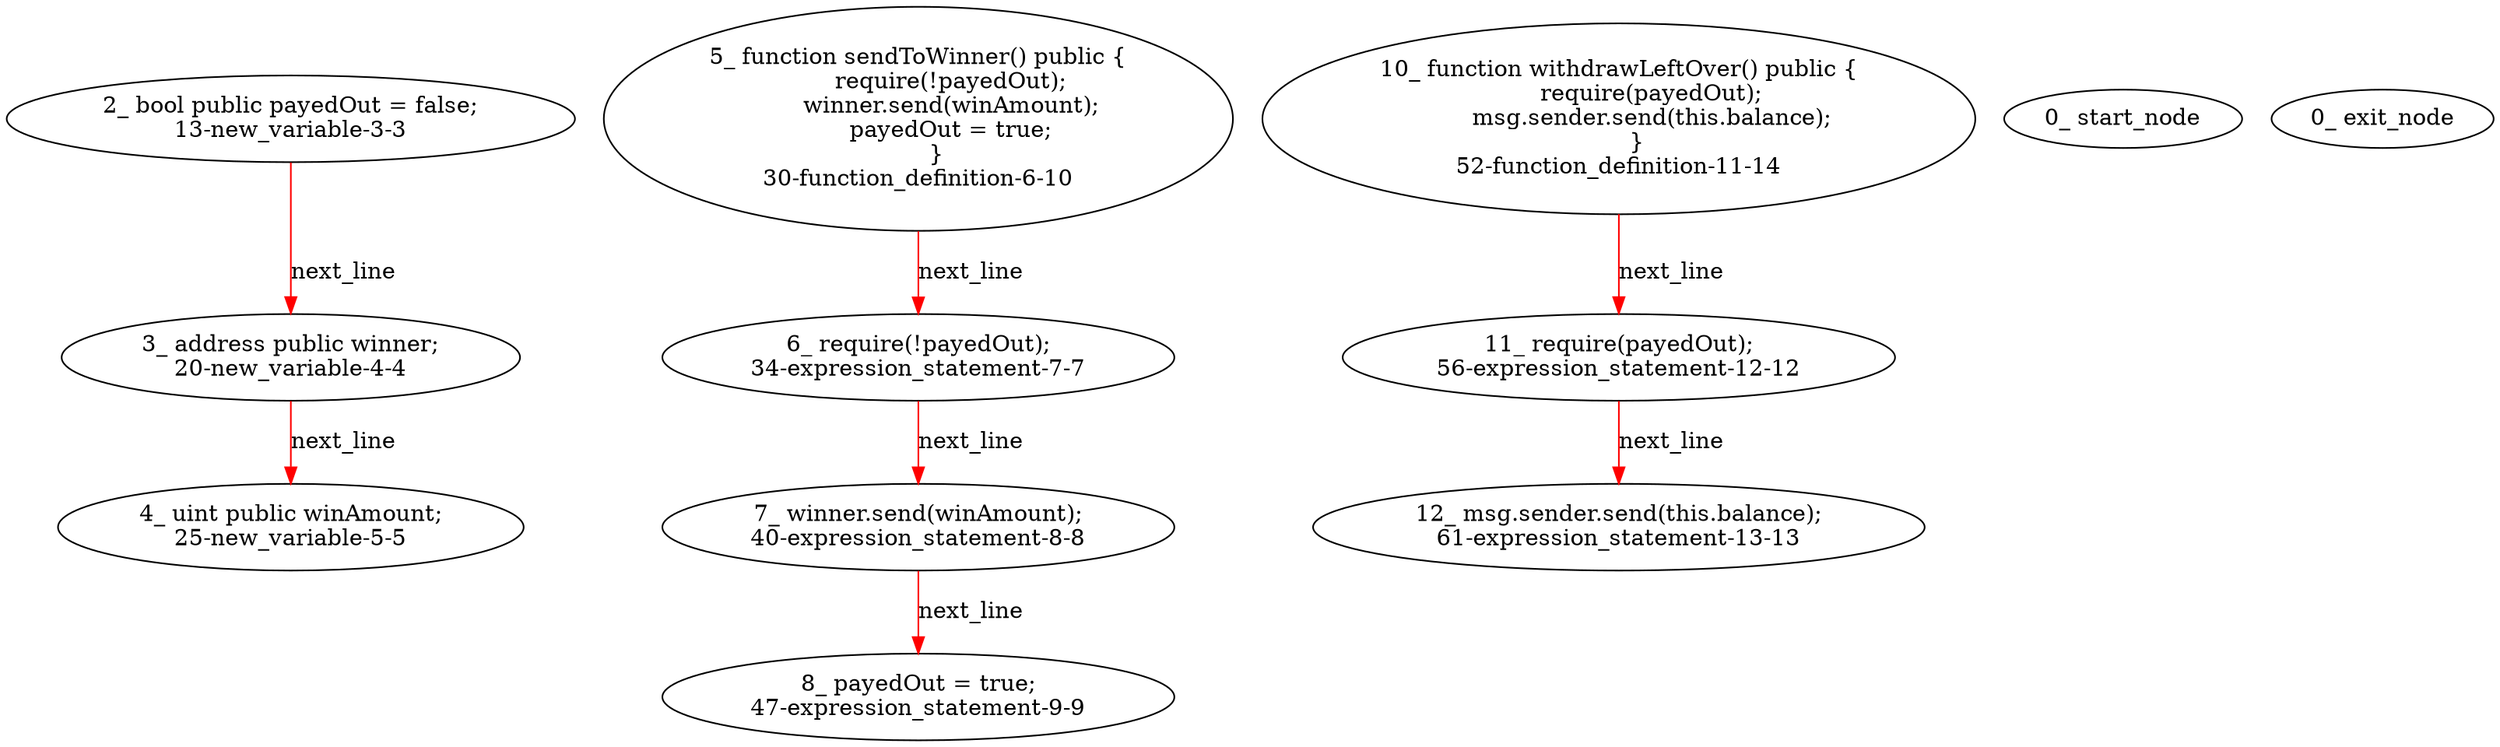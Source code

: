 digraph  {
13 [label="2_ bool public payedOut = false;\n13-new_variable-3-3", method="", type_label=new_variable];
20 [label="3_ address public winner;\n20-new_variable-4-4", method="", type_label=new_variable];
25 [label="4_ uint public winAmount;\n25-new_variable-5-5", method="", type_label=new_variable];
30 [label="5_ function sendToWinner() public {\n         require(!payedOut);\n         winner.send(winAmount);\n         payedOut = true;\n     }\n30-function_definition-6-10", method="sendToWinner()", type_label=function_definition];
34 [label="6_ require(!payedOut);\n34-expression_statement-7-7", method="sendToWinner()", type_label=expression_statement];
40 [label="7_ winner.send(winAmount);\n40-expression_statement-8-8", method="sendToWinner()", type_label=expression_statement];
47 [label="8_ payedOut = true;\n47-expression_statement-9-9", method="sendToWinner()", type_label=expression_statement];
52 [label="10_ function withdrawLeftOver() public {\n         require(payedOut);\n         msg.sender.send(this.balance);\n     }\n52-function_definition-11-14", method="withdrawLeftOver()", type_label=function_definition];
56 [label="11_ require(payedOut);\n56-expression_statement-12-12", method="withdrawLeftOver()", type_label=expression_statement];
61 [label="12_ msg.sender.send(this.balance);\n61-expression_statement-13-13", method="withdrawLeftOver()", type_label=expression_statement];
1 [label="0_ start_node", method="", type_label=start];
2 [label="0_ exit_node", method="", type_label=exit];
13 -> 20  [color=red, controlflow_type=next_line, edge_type=CFG_edge, key=0, label=next_line];
20 -> 25  [color=red, controlflow_type=next_line, edge_type=CFG_edge, key=0, label=next_line];
30 -> 34  [color=red, controlflow_type=next_line, edge_type=CFG_edge, key=0, label=next_line];
34 -> 40  [color=red, controlflow_type=next_line, edge_type=CFG_edge, key=0, label=next_line];
40 -> 47  [color=red, controlflow_type=next_line, edge_type=CFG_edge, key=0, label=next_line];
52 -> 56  [color=red, controlflow_type=next_line, edge_type=CFG_edge, key=0, label=next_line];
56 -> 61  [color=red, controlflow_type=next_line, edge_type=CFG_edge, key=0, label=next_line];
}
